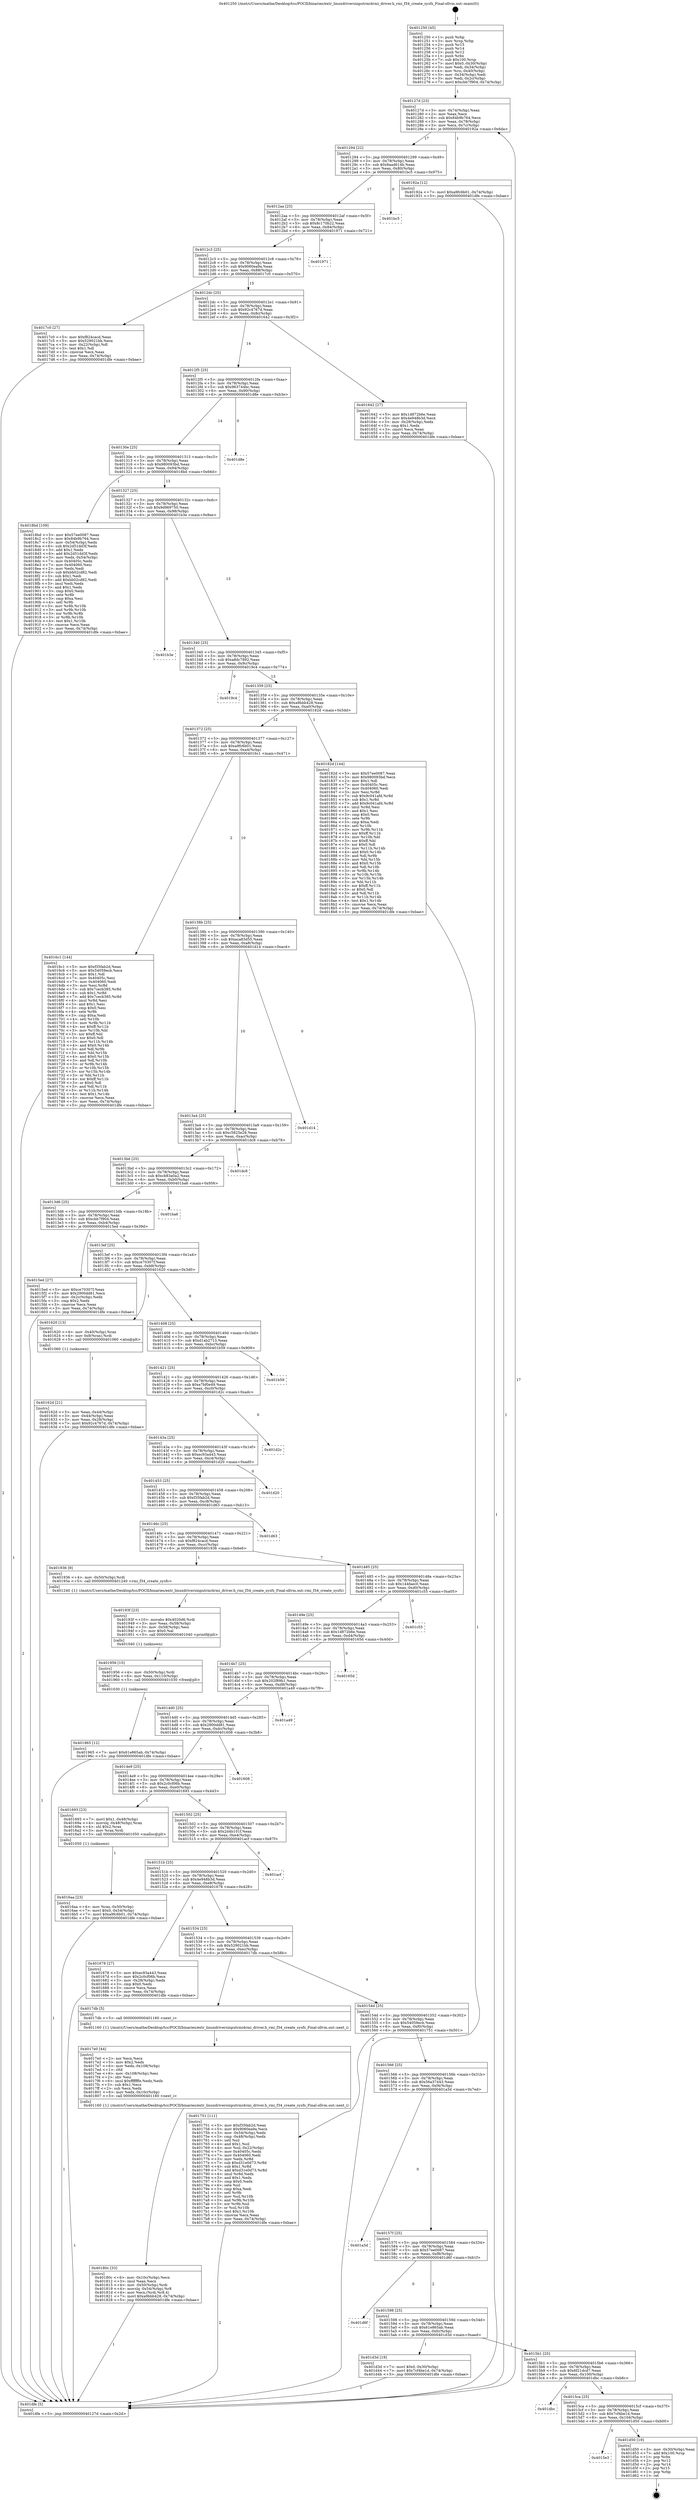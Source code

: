 digraph "0x401250" {
  label = "0x401250 (/mnt/c/Users/mathe/Desktop/tcc/POCII/binaries/extr_linuxdriversinputrmi4rmi_driver.h_rmi_f34_create_sysfs_Final-ollvm.out::main(0))"
  labelloc = "t"
  node[shape=record]

  Entry [label="",width=0.3,height=0.3,shape=circle,fillcolor=black,style=filled]
  "0x40127d" [label="{
     0x40127d [23]\l
     | [instrs]\l
     &nbsp;&nbsp;0x40127d \<+3\>: mov -0x74(%rbp),%eax\l
     &nbsp;&nbsp;0x401280 \<+2\>: mov %eax,%ecx\l
     &nbsp;&nbsp;0x401282 \<+6\>: sub $0x84b9b764,%ecx\l
     &nbsp;&nbsp;0x401288 \<+3\>: mov %eax,-0x78(%rbp)\l
     &nbsp;&nbsp;0x40128b \<+3\>: mov %ecx,-0x7c(%rbp)\l
     &nbsp;&nbsp;0x40128e \<+6\>: je 000000000040192a \<main+0x6da\>\l
  }"]
  "0x40192a" [label="{
     0x40192a [12]\l
     | [instrs]\l
     &nbsp;&nbsp;0x40192a \<+7\>: movl $0xa9fc6b01,-0x74(%rbp)\l
     &nbsp;&nbsp;0x401931 \<+5\>: jmp 0000000000401dfe \<main+0xbae\>\l
  }"]
  "0x401294" [label="{
     0x401294 [22]\l
     | [instrs]\l
     &nbsp;&nbsp;0x401294 \<+5\>: jmp 0000000000401299 \<main+0x49\>\l
     &nbsp;&nbsp;0x401299 \<+3\>: mov -0x78(%rbp),%eax\l
     &nbsp;&nbsp;0x40129c \<+5\>: sub $0x8aad614b,%eax\l
     &nbsp;&nbsp;0x4012a1 \<+3\>: mov %eax,-0x80(%rbp)\l
     &nbsp;&nbsp;0x4012a4 \<+6\>: je 0000000000401bc5 \<main+0x975\>\l
  }"]
  Exit [label="",width=0.3,height=0.3,shape=circle,fillcolor=black,style=filled,peripheries=2]
  "0x401bc5" [label="{
     0x401bc5\l
  }", style=dashed]
  "0x4012aa" [label="{
     0x4012aa [25]\l
     | [instrs]\l
     &nbsp;&nbsp;0x4012aa \<+5\>: jmp 00000000004012af \<main+0x5f\>\l
     &nbsp;&nbsp;0x4012af \<+3\>: mov -0x78(%rbp),%eax\l
     &nbsp;&nbsp;0x4012b2 \<+5\>: sub $0x8c170b22,%eax\l
     &nbsp;&nbsp;0x4012b7 \<+6\>: mov %eax,-0x84(%rbp)\l
     &nbsp;&nbsp;0x4012bd \<+6\>: je 0000000000401971 \<main+0x721\>\l
  }"]
  "0x4015e3" [label="{
     0x4015e3\l
  }", style=dashed]
  "0x401971" [label="{
     0x401971\l
  }", style=dashed]
  "0x4012c3" [label="{
     0x4012c3 [25]\l
     | [instrs]\l
     &nbsp;&nbsp;0x4012c3 \<+5\>: jmp 00000000004012c8 \<main+0x78\>\l
     &nbsp;&nbsp;0x4012c8 \<+3\>: mov -0x78(%rbp),%eax\l
     &nbsp;&nbsp;0x4012cb \<+5\>: sub $0x9060ea9a,%eax\l
     &nbsp;&nbsp;0x4012d0 \<+6\>: mov %eax,-0x88(%rbp)\l
     &nbsp;&nbsp;0x4012d6 \<+6\>: je 00000000004017c0 \<main+0x570\>\l
  }"]
  "0x401d50" [label="{
     0x401d50 [19]\l
     | [instrs]\l
     &nbsp;&nbsp;0x401d50 \<+3\>: mov -0x30(%rbp),%eax\l
     &nbsp;&nbsp;0x401d53 \<+7\>: add $0x100,%rsp\l
     &nbsp;&nbsp;0x401d5a \<+1\>: pop %rbx\l
     &nbsp;&nbsp;0x401d5b \<+2\>: pop %r12\l
     &nbsp;&nbsp;0x401d5d \<+2\>: pop %r14\l
     &nbsp;&nbsp;0x401d5f \<+2\>: pop %r15\l
     &nbsp;&nbsp;0x401d61 \<+1\>: pop %rbp\l
     &nbsp;&nbsp;0x401d62 \<+1\>: ret\l
  }"]
  "0x4017c0" [label="{
     0x4017c0 [27]\l
     | [instrs]\l
     &nbsp;&nbsp;0x4017c0 \<+5\>: mov $0xf824cacd,%eax\l
     &nbsp;&nbsp;0x4017c5 \<+5\>: mov $0x529021bb,%ecx\l
     &nbsp;&nbsp;0x4017ca \<+3\>: mov -0x22(%rbp),%dl\l
     &nbsp;&nbsp;0x4017cd \<+3\>: test $0x1,%dl\l
     &nbsp;&nbsp;0x4017d0 \<+3\>: cmovne %ecx,%eax\l
     &nbsp;&nbsp;0x4017d3 \<+3\>: mov %eax,-0x74(%rbp)\l
     &nbsp;&nbsp;0x4017d6 \<+5\>: jmp 0000000000401dfe \<main+0xbae\>\l
  }"]
  "0x4012dc" [label="{
     0x4012dc [25]\l
     | [instrs]\l
     &nbsp;&nbsp;0x4012dc \<+5\>: jmp 00000000004012e1 \<main+0x91\>\l
     &nbsp;&nbsp;0x4012e1 \<+3\>: mov -0x78(%rbp),%eax\l
     &nbsp;&nbsp;0x4012e4 \<+5\>: sub $0x92c4767d,%eax\l
     &nbsp;&nbsp;0x4012e9 \<+6\>: mov %eax,-0x8c(%rbp)\l
     &nbsp;&nbsp;0x4012ef \<+6\>: je 0000000000401642 \<main+0x3f2\>\l
  }"]
  "0x4015ca" [label="{
     0x4015ca [25]\l
     | [instrs]\l
     &nbsp;&nbsp;0x4015ca \<+5\>: jmp 00000000004015cf \<main+0x37f\>\l
     &nbsp;&nbsp;0x4015cf \<+3\>: mov -0x78(%rbp),%eax\l
     &nbsp;&nbsp;0x4015d2 \<+5\>: sub $0x7cf4be1d,%eax\l
     &nbsp;&nbsp;0x4015d7 \<+6\>: mov %eax,-0x104(%rbp)\l
     &nbsp;&nbsp;0x4015dd \<+6\>: je 0000000000401d50 \<main+0xb00\>\l
  }"]
  "0x401642" [label="{
     0x401642 [27]\l
     | [instrs]\l
     &nbsp;&nbsp;0x401642 \<+5\>: mov $0x1d872b6e,%eax\l
     &nbsp;&nbsp;0x401647 \<+5\>: mov $0x4e948b3d,%ecx\l
     &nbsp;&nbsp;0x40164c \<+3\>: mov -0x28(%rbp),%edx\l
     &nbsp;&nbsp;0x40164f \<+3\>: cmp $0x1,%edx\l
     &nbsp;&nbsp;0x401652 \<+3\>: cmovl %ecx,%eax\l
     &nbsp;&nbsp;0x401655 \<+3\>: mov %eax,-0x74(%rbp)\l
     &nbsp;&nbsp;0x401658 \<+5\>: jmp 0000000000401dfe \<main+0xbae\>\l
  }"]
  "0x4012f5" [label="{
     0x4012f5 [25]\l
     | [instrs]\l
     &nbsp;&nbsp;0x4012f5 \<+5\>: jmp 00000000004012fa \<main+0xaa\>\l
     &nbsp;&nbsp;0x4012fa \<+3\>: mov -0x78(%rbp),%eax\l
     &nbsp;&nbsp;0x4012fd \<+5\>: sub $0x963744bc,%eax\l
     &nbsp;&nbsp;0x401302 \<+6\>: mov %eax,-0x90(%rbp)\l
     &nbsp;&nbsp;0x401308 \<+6\>: je 0000000000401d8e \<main+0xb3e\>\l
  }"]
  "0x401dbc" [label="{
     0x401dbc\l
  }", style=dashed]
  "0x401d8e" [label="{
     0x401d8e\l
  }", style=dashed]
  "0x40130e" [label="{
     0x40130e [25]\l
     | [instrs]\l
     &nbsp;&nbsp;0x40130e \<+5\>: jmp 0000000000401313 \<main+0xc3\>\l
     &nbsp;&nbsp;0x401313 \<+3\>: mov -0x78(%rbp),%eax\l
     &nbsp;&nbsp;0x401316 \<+5\>: sub $0x980093bd,%eax\l
     &nbsp;&nbsp;0x40131b \<+6\>: mov %eax,-0x94(%rbp)\l
     &nbsp;&nbsp;0x401321 \<+6\>: je 00000000004018bd \<main+0x66d\>\l
  }"]
  "0x4015b1" [label="{
     0x4015b1 [25]\l
     | [instrs]\l
     &nbsp;&nbsp;0x4015b1 \<+5\>: jmp 00000000004015b6 \<main+0x366\>\l
     &nbsp;&nbsp;0x4015b6 \<+3\>: mov -0x78(%rbp),%eax\l
     &nbsp;&nbsp;0x4015b9 \<+5\>: sub $0x6f21dcd7,%eax\l
     &nbsp;&nbsp;0x4015be \<+6\>: mov %eax,-0x100(%rbp)\l
     &nbsp;&nbsp;0x4015c4 \<+6\>: je 0000000000401dbc \<main+0xb6c\>\l
  }"]
  "0x4018bd" [label="{
     0x4018bd [109]\l
     | [instrs]\l
     &nbsp;&nbsp;0x4018bd \<+5\>: mov $0x57ee0087,%eax\l
     &nbsp;&nbsp;0x4018c2 \<+5\>: mov $0x84b9b764,%ecx\l
     &nbsp;&nbsp;0x4018c7 \<+3\>: mov -0x54(%rbp),%edx\l
     &nbsp;&nbsp;0x4018ca \<+6\>: sub $0x2d51dd3f,%edx\l
     &nbsp;&nbsp;0x4018d0 \<+3\>: add $0x1,%edx\l
     &nbsp;&nbsp;0x4018d3 \<+6\>: add $0x2d51dd3f,%edx\l
     &nbsp;&nbsp;0x4018d9 \<+3\>: mov %edx,-0x54(%rbp)\l
     &nbsp;&nbsp;0x4018dc \<+7\>: mov 0x40405c,%edx\l
     &nbsp;&nbsp;0x4018e3 \<+7\>: mov 0x404060,%esi\l
     &nbsp;&nbsp;0x4018ea \<+2\>: mov %edx,%edi\l
     &nbsp;&nbsp;0x4018ec \<+6\>: sub $0xbb02cd82,%edi\l
     &nbsp;&nbsp;0x4018f2 \<+3\>: sub $0x1,%edi\l
     &nbsp;&nbsp;0x4018f5 \<+6\>: add $0xbb02cd82,%edi\l
     &nbsp;&nbsp;0x4018fb \<+3\>: imul %edi,%edx\l
     &nbsp;&nbsp;0x4018fe \<+3\>: and $0x1,%edx\l
     &nbsp;&nbsp;0x401901 \<+3\>: cmp $0x0,%edx\l
     &nbsp;&nbsp;0x401904 \<+4\>: sete %r8b\l
     &nbsp;&nbsp;0x401908 \<+3\>: cmp $0xa,%esi\l
     &nbsp;&nbsp;0x40190b \<+4\>: setl %r9b\l
     &nbsp;&nbsp;0x40190f \<+3\>: mov %r8b,%r10b\l
     &nbsp;&nbsp;0x401912 \<+3\>: and %r9b,%r10b\l
     &nbsp;&nbsp;0x401915 \<+3\>: xor %r9b,%r8b\l
     &nbsp;&nbsp;0x401918 \<+3\>: or %r8b,%r10b\l
     &nbsp;&nbsp;0x40191b \<+4\>: test $0x1,%r10b\l
     &nbsp;&nbsp;0x40191f \<+3\>: cmovne %ecx,%eax\l
     &nbsp;&nbsp;0x401922 \<+3\>: mov %eax,-0x74(%rbp)\l
     &nbsp;&nbsp;0x401925 \<+5\>: jmp 0000000000401dfe \<main+0xbae\>\l
  }"]
  "0x401327" [label="{
     0x401327 [25]\l
     | [instrs]\l
     &nbsp;&nbsp;0x401327 \<+5\>: jmp 000000000040132c \<main+0xdc\>\l
     &nbsp;&nbsp;0x40132c \<+3\>: mov -0x78(%rbp),%eax\l
     &nbsp;&nbsp;0x40132f \<+5\>: sub $0x9d969750,%eax\l
     &nbsp;&nbsp;0x401334 \<+6\>: mov %eax,-0x98(%rbp)\l
     &nbsp;&nbsp;0x40133a \<+6\>: je 0000000000401b3e \<main+0x8ee\>\l
  }"]
  "0x401d3d" [label="{
     0x401d3d [19]\l
     | [instrs]\l
     &nbsp;&nbsp;0x401d3d \<+7\>: movl $0x0,-0x30(%rbp)\l
     &nbsp;&nbsp;0x401d44 \<+7\>: movl $0x7cf4be1d,-0x74(%rbp)\l
     &nbsp;&nbsp;0x401d4b \<+5\>: jmp 0000000000401dfe \<main+0xbae\>\l
  }"]
  "0x401b3e" [label="{
     0x401b3e\l
  }", style=dashed]
  "0x401340" [label="{
     0x401340 [25]\l
     | [instrs]\l
     &nbsp;&nbsp;0x401340 \<+5\>: jmp 0000000000401345 \<main+0xf5\>\l
     &nbsp;&nbsp;0x401345 \<+3\>: mov -0x78(%rbp),%eax\l
     &nbsp;&nbsp;0x401348 \<+5\>: sub $0xa8dc7892,%eax\l
     &nbsp;&nbsp;0x40134d \<+6\>: mov %eax,-0x9c(%rbp)\l
     &nbsp;&nbsp;0x401353 \<+6\>: je 00000000004019c4 \<main+0x774\>\l
  }"]
  "0x401598" [label="{
     0x401598 [25]\l
     | [instrs]\l
     &nbsp;&nbsp;0x401598 \<+5\>: jmp 000000000040159d \<main+0x34d\>\l
     &nbsp;&nbsp;0x40159d \<+3\>: mov -0x78(%rbp),%eax\l
     &nbsp;&nbsp;0x4015a0 \<+5\>: sub $0x61e865ab,%eax\l
     &nbsp;&nbsp;0x4015a5 \<+6\>: mov %eax,-0xfc(%rbp)\l
     &nbsp;&nbsp;0x4015ab \<+6\>: je 0000000000401d3d \<main+0xaed\>\l
  }"]
  "0x4019c4" [label="{
     0x4019c4\l
  }", style=dashed]
  "0x401359" [label="{
     0x401359 [25]\l
     | [instrs]\l
     &nbsp;&nbsp;0x401359 \<+5\>: jmp 000000000040135e \<main+0x10e\>\l
     &nbsp;&nbsp;0x40135e \<+3\>: mov -0x78(%rbp),%eax\l
     &nbsp;&nbsp;0x401361 \<+5\>: sub $0xa9bbb428,%eax\l
     &nbsp;&nbsp;0x401366 \<+6\>: mov %eax,-0xa0(%rbp)\l
     &nbsp;&nbsp;0x40136c \<+6\>: je 000000000040182d \<main+0x5dd\>\l
  }"]
  "0x401d6f" [label="{
     0x401d6f\l
  }", style=dashed]
  "0x40182d" [label="{
     0x40182d [144]\l
     | [instrs]\l
     &nbsp;&nbsp;0x40182d \<+5\>: mov $0x57ee0087,%eax\l
     &nbsp;&nbsp;0x401832 \<+5\>: mov $0x980093bd,%ecx\l
     &nbsp;&nbsp;0x401837 \<+2\>: mov $0x1,%dl\l
     &nbsp;&nbsp;0x401839 \<+7\>: mov 0x40405c,%esi\l
     &nbsp;&nbsp;0x401840 \<+7\>: mov 0x404060,%edi\l
     &nbsp;&nbsp;0x401847 \<+3\>: mov %esi,%r8d\l
     &nbsp;&nbsp;0x40184a \<+7\>: sub $0x9c041afd,%r8d\l
     &nbsp;&nbsp;0x401851 \<+4\>: sub $0x1,%r8d\l
     &nbsp;&nbsp;0x401855 \<+7\>: add $0x9c041afd,%r8d\l
     &nbsp;&nbsp;0x40185c \<+4\>: imul %r8d,%esi\l
     &nbsp;&nbsp;0x401860 \<+3\>: and $0x1,%esi\l
     &nbsp;&nbsp;0x401863 \<+3\>: cmp $0x0,%esi\l
     &nbsp;&nbsp;0x401866 \<+4\>: sete %r9b\l
     &nbsp;&nbsp;0x40186a \<+3\>: cmp $0xa,%edi\l
     &nbsp;&nbsp;0x40186d \<+4\>: setl %r10b\l
     &nbsp;&nbsp;0x401871 \<+3\>: mov %r9b,%r11b\l
     &nbsp;&nbsp;0x401874 \<+4\>: xor $0xff,%r11b\l
     &nbsp;&nbsp;0x401878 \<+3\>: mov %r10b,%bl\l
     &nbsp;&nbsp;0x40187b \<+3\>: xor $0xff,%bl\l
     &nbsp;&nbsp;0x40187e \<+3\>: xor $0x0,%dl\l
     &nbsp;&nbsp;0x401881 \<+3\>: mov %r11b,%r14b\l
     &nbsp;&nbsp;0x401884 \<+4\>: and $0x0,%r14b\l
     &nbsp;&nbsp;0x401888 \<+3\>: and %dl,%r9b\l
     &nbsp;&nbsp;0x40188b \<+3\>: mov %bl,%r15b\l
     &nbsp;&nbsp;0x40188e \<+4\>: and $0x0,%r15b\l
     &nbsp;&nbsp;0x401892 \<+3\>: and %dl,%r10b\l
     &nbsp;&nbsp;0x401895 \<+3\>: or %r9b,%r14b\l
     &nbsp;&nbsp;0x401898 \<+3\>: or %r10b,%r15b\l
     &nbsp;&nbsp;0x40189b \<+3\>: xor %r15b,%r14b\l
     &nbsp;&nbsp;0x40189e \<+3\>: or %bl,%r11b\l
     &nbsp;&nbsp;0x4018a1 \<+4\>: xor $0xff,%r11b\l
     &nbsp;&nbsp;0x4018a5 \<+3\>: or $0x0,%dl\l
     &nbsp;&nbsp;0x4018a8 \<+3\>: and %dl,%r11b\l
     &nbsp;&nbsp;0x4018ab \<+3\>: or %r11b,%r14b\l
     &nbsp;&nbsp;0x4018ae \<+4\>: test $0x1,%r14b\l
     &nbsp;&nbsp;0x4018b2 \<+3\>: cmovne %ecx,%eax\l
     &nbsp;&nbsp;0x4018b5 \<+3\>: mov %eax,-0x74(%rbp)\l
     &nbsp;&nbsp;0x4018b8 \<+5\>: jmp 0000000000401dfe \<main+0xbae\>\l
  }"]
  "0x401372" [label="{
     0x401372 [25]\l
     | [instrs]\l
     &nbsp;&nbsp;0x401372 \<+5\>: jmp 0000000000401377 \<main+0x127\>\l
     &nbsp;&nbsp;0x401377 \<+3\>: mov -0x78(%rbp),%eax\l
     &nbsp;&nbsp;0x40137a \<+5\>: sub $0xa9fc6b01,%eax\l
     &nbsp;&nbsp;0x40137f \<+6\>: mov %eax,-0xa4(%rbp)\l
     &nbsp;&nbsp;0x401385 \<+6\>: je 00000000004016c1 \<main+0x471\>\l
  }"]
  "0x40157f" [label="{
     0x40157f [25]\l
     | [instrs]\l
     &nbsp;&nbsp;0x40157f \<+5\>: jmp 0000000000401584 \<main+0x334\>\l
     &nbsp;&nbsp;0x401584 \<+3\>: mov -0x78(%rbp),%eax\l
     &nbsp;&nbsp;0x401587 \<+5\>: sub $0x57ee0087,%eax\l
     &nbsp;&nbsp;0x40158c \<+6\>: mov %eax,-0xf8(%rbp)\l
     &nbsp;&nbsp;0x401592 \<+6\>: je 0000000000401d6f \<main+0xb1f\>\l
  }"]
  "0x4016c1" [label="{
     0x4016c1 [144]\l
     | [instrs]\l
     &nbsp;&nbsp;0x4016c1 \<+5\>: mov $0xf35fab2d,%eax\l
     &nbsp;&nbsp;0x4016c6 \<+5\>: mov $0x54059ecb,%ecx\l
     &nbsp;&nbsp;0x4016cb \<+2\>: mov $0x1,%dl\l
     &nbsp;&nbsp;0x4016cd \<+7\>: mov 0x40405c,%esi\l
     &nbsp;&nbsp;0x4016d4 \<+7\>: mov 0x404060,%edi\l
     &nbsp;&nbsp;0x4016db \<+3\>: mov %esi,%r8d\l
     &nbsp;&nbsp;0x4016de \<+7\>: sub $0x7cecb385,%r8d\l
     &nbsp;&nbsp;0x4016e5 \<+4\>: sub $0x1,%r8d\l
     &nbsp;&nbsp;0x4016e9 \<+7\>: add $0x7cecb385,%r8d\l
     &nbsp;&nbsp;0x4016f0 \<+4\>: imul %r8d,%esi\l
     &nbsp;&nbsp;0x4016f4 \<+3\>: and $0x1,%esi\l
     &nbsp;&nbsp;0x4016f7 \<+3\>: cmp $0x0,%esi\l
     &nbsp;&nbsp;0x4016fa \<+4\>: sete %r9b\l
     &nbsp;&nbsp;0x4016fe \<+3\>: cmp $0xa,%edi\l
     &nbsp;&nbsp;0x401701 \<+4\>: setl %r10b\l
     &nbsp;&nbsp;0x401705 \<+3\>: mov %r9b,%r11b\l
     &nbsp;&nbsp;0x401708 \<+4\>: xor $0xff,%r11b\l
     &nbsp;&nbsp;0x40170c \<+3\>: mov %r10b,%bl\l
     &nbsp;&nbsp;0x40170f \<+3\>: xor $0xff,%bl\l
     &nbsp;&nbsp;0x401712 \<+3\>: xor $0x0,%dl\l
     &nbsp;&nbsp;0x401715 \<+3\>: mov %r11b,%r14b\l
     &nbsp;&nbsp;0x401718 \<+4\>: and $0x0,%r14b\l
     &nbsp;&nbsp;0x40171c \<+3\>: and %dl,%r9b\l
     &nbsp;&nbsp;0x40171f \<+3\>: mov %bl,%r15b\l
     &nbsp;&nbsp;0x401722 \<+4\>: and $0x0,%r15b\l
     &nbsp;&nbsp;0x401726 \<+3\>: and %dl,%r10b\l
     &nbsp;&nbsp;0x401729 \<+3\>: or %r9b,%r14b\l
     &nbsp;&nbsp;0x40172c \<+3\>: or %r10b,%r15b\l
     &nbsp;&nbsp;0x40172f \<+3\>: xor %r15b,%r14b\l
     &nbsp;&nbsp;0x401732 \<+3\>: or %bl,%r11b\l
     &nbsp;&nbsp;0x401735 \<+4\>: xor $0xff,%r11b\l
     &nbsp;&nbsp;0x401739 \<+3\>: or $0x0,%dl\l
     &nbsp;&nbsp;0x40173c \<+3\>: and %dl,%r11b\l
     &nbsp;&nbsp;0x40173f \<+3\>: or %r11b,%r14b\l
     &nbsp;&nbsp;0x401742 \<+4\>: test $0x1,%r14b\l
     &nbsp;&nbsp;0x401746 \<+3\>: cmovne %ecx,%eax\l
     &nbsp;&nbsp;0x401749 \<+3\>: mov %eax,-0x74(%rbp)\l
     &nbsp;&nbsp;0x40174c \<+5\>: jmp 0000000000401dfe \<main+0xbae\>\l
  }"]
  "0x40138b" [label="{
     0x40138b [25]\l
     | [instrs]\l
     &nbsp;&nbsp;0x40138b \<+5\>: jmp 0000000000401390 \<main+0x140\>\l
     &nbsp;&nbsp;0x401390 \<+3\>: mov -0x78(%rbp),%eax\l
     &nbsp;&nbsp;0x401393 \<+5\>: sub $0xaca83d55,%eax\l
     &nbsp;&nbsp;0x401398 \<+6\>: mov %eax,-0xa8(%rbp)\l
     &nbsp;&nbsp;0x40139e \<+6\>: je 0000000000401d14 \<main+0xac4\>\l
  }"]
  "0x401a3d" [label="{
     0x401a3d\l
  }", style=dashed]
  "0x401d14" [label="{
     0x401d14\l
  }", style=dashed]
  "0x4013a4" [label="{
     0x4013a4 [25]\l
     | [instrs]\l
     &nbsp;&nbsp;0x4013a4 \<+5\>: jmp 00000000004013a9 \<main+0x159\>\l
     &nbsp;&nbsp;0x4013a9 \<+3\>: mov -0x78(%rbp),%eax\l
     &nbsp;&nbsp;0x4013ac \<+5\>: sub $0xc5825e28,%eax\l
     &nbsp;&nbsp;0x4013b1 \<+6\>: mov %eax,-0xac(%rbp)\l
     &nbsp;&nbsp;0x4013b7 \<+6\>: je 0000000000401dc8 \<main+0xb78\>\l
  }"]
  "0x401965" [label="{
     0x401965 [12]\l
     | [instrs]\l
     &nbsp;&nbsp;0x401965 \<+7\>: movl $0x61e865ab,-0x74(%rbp)\l
     &nbsp;&nbsp;0x40196c \<+5\>: jmp 0000000000401dfe \<main+0xbae\>\l
  }"]
  "0x401dc8" [label="{
     0x401dc8\l
  }", style=dashed]
  "0x4013bd" [label="{
     0x4013bd [25]\l
     | [instrs]\l
     &nbsp;&nbsp;0x4013bd \<+5\>: jmp 00000000004013c2 \<main+0x172\>\l
     &nbsp;&nbsp;0x4013c2 \<+3\>: mov -0x78(%rbp),%eax\l
     &nbsp;&nbsp;0x4013c5 \<+5\>: sub $0xcb83a0a2,%eax\l
     &nbsp;&nbsp;0x4013ca \<+6\>: mov %eax,-0xb0(%rbp)\l
     &nbsp;&nbsp;0x4013d0 \<+6\>: je 0000000000401ba6 \<main+0x956\>\l
  }"]
  "0x401956" [label="{
     0x401956 [15]\l
     | [instrs]\l
     &nbsp;&nbsp;0x401956 \<+4\>: mov -0x50(%rbp),%rdi\l
     &nbsp;&nbsp;0x40195a \<+6\>: mov %eax,-0x110(%rbp)\l
     &nbsp;&nbsp;0x401960 \<+5\>: call 0000000000401030 \<free@plt\>\l
     | [calls]\l
     &nbsp;&nbsp;0x401030 \{1\} (unknown)\l
  }"]
  "0x401ba6" [label="{
     0x401ba6\l
  }", style=dashed]
  "0x4013d6" [label="{
     0x4013d6 [25]\l
     | [instrs]\l
     &nbsp;&nbsp;0x4013d6 \<+5\>: jmp 00000000004013db \<main+0x18b\>\l
     &nbsp;&nbsp;0x4013db \<+3\>: mov -0x78(%rbp),%eax\l
     &nbsp;&nbsp;0x4013de \<+5\>: sub $0xcbb7f904,%eax\l
     &nbsp;&nbsp;0x4013e3 \<+6\>: mov %eax,-0xb4(%rbp)\l
     &nbsp;&nbsp;0x4013e9 \<+6\>: je 00000000004015ed \<main+0x39d\>\l
  }"]
  "0x40193f" [label="{
     0x40193f [23]\l
     | [instrs]\l
     &nbsp;&nbsp;0x40193f \<+10\>: movabs $0x4020d6,%rdi\l
     &nbsp;&nbsp;0x401949 \<+3\>: mov %eax,-0x58(%rbp)\l
     &nbsp;&nbsp;0x40194c \<+3\>: mov -0x58(%rbp),%esi\l
     &nbsp;&nbsp;0x40194f \<+2\>: mov $0x0,%al\l
     &nbsp;&nbsp;0x401951 \<+5\>: call 0000000000401040 \<printf@plt\>\l
     | [calls]\l
     &nbsp;&nbsp;0x401040 \{1\} (unknown)\l
  }"]
  "0x4015ed" [label="{
     0x4015ed [27]\l
     | [instrs]\l
     &nbsp;&nbsp;0x4015ed \<+5\>: mov $0xce70307f,%eax\l
     &nbsp;&nbsp;0x4015f2 \<+5\>: mov $0x2900dd81,%ecx\l
     &nbsp;&nbsp;0x4015f7 \<+3\>: mov -0x2c(%rbp),%edx\l
     &nbsp;&nbsp;0x4015fa \<+3\>: cmp $0x2,%edx\l
     &nbsp;&nbsp;0x4015fd \<+3\>: cmovne %ecx,%eax\l
     &nbsp;&nbsp;0x401600 \<+3\>: mov %eax,-0x74(%rbp)\l
     &nbsp;&nbsp;0x401603 \<+5\>: jmp 0000000000401dfe \<main+0xbae\>\l
  }"]
  "0x4013ef" [label="{
     0x4013ef [25]\l
     | [instrs]\l
     &nbsp;&nbsp;0x4013ef \<+5\>: jmp 00000000004013f4 \<main+0x1a4\>\l
     &nbsp;&nbsp;0x4013f4 \<+3\>: mov -0x78(%rbp),%eax\l
     &nbsp;&nbsp;0x4013f7 \<+5\>: sub $0xce70307f,%eax\l
     &nbsp;&nbsp;0x4013fc \<+6\>: mov %eax,-0xb8(%rbp)\l
     &nbsp;&nbsp;0x401402 \<+6\>: je 0000000000401620 \<main+0x3d0\>\l
  }"]
  "0x401dfe" [label="{
     0x401dfe [5]\l
     | [instrs]\l
     &nbsp;&nbsp;0x401dfe \<+5\>: jmp 000000000040127d \<main+0x2d\>\l
  }"]
  "0x401250" [label="{
     0x401250 [45]\l
     | [instrs]\l
     &nbsp;&nbsp;0x401250 \<+1\>: push %rbp\l
     &nbsp;&nbsp;0x401251 \<+3\>: mov %rsp,%rbp\l
     &nbsp;&nbsp;0x401254 \<+2\>: push %r15\l
     &nbsp;&nbsp;0x401256 \<+2\>: push %r14\l
     &nbsp;&nbsp;0x401258 \<+2\>: push %r12\l
     &nbsp;&nbsp;0x40125a \<+1\>: push %rbx\l
     &nbsp;&nbsp;0x40125b \<+7\>: sub $0x100,%rsp\l
     &nbsp;&nbsp;0x401262 \<+7\>: movl $0x0,-0x30(%rbp)\l
     &nbsp;&nbsp;0x401269 \<+3\>: mov %edi,-0x34(%rbp)\l
     &nbsp;&nbsp;0x40126c \<+4\>: mov %rsi,-0x40(%rbp)\l
     &nbsp;&nbsp;0x401270 \<+3\>: mov -0x34(%rbp),%edi\l
     &nbsp;&nbsp;0x401273 \<+3\>: mov %edi,-0x2c(%rbp)\l
     &nbsp;&nbsp;0x401276 \<+7\>: movl $0xcbb7f904,-0x74(%rbp)\l
  }"]
  "0x40180c" [label="{
     0x40180c [33]\l
     | [instrs]\l
     &nbsp;&nbsp;0x40180c \<+6\>: mov -0x10c(%rbp),%ecx\l
     &nbsp;&nbsp;0x401812 \<+3\>: imul %eax,%ecx\l
     &nbsp;&nbsp;0x401815 \<+4\>: mov -0x50(%rbp),%rdi\l
     &nbsp;&nbsp;0x401819 \<+4\>: movslq -0x54(%rbp),%r8\l
     &nbsp;&nbsp;0x40181d \<+4\>: mov %ecx,(%rdi,%r8,4)\l
     &nbsp;&nbsp;0x401821 \<+7\>: movl $0xa9bbb428,-0x74(%rbp)\l
     &nbsp;&nbsp;0x401828 \<+5\>: jmp 0000000000401dfe \<main+0xbae\>\l
  }"]
  "0x401620" [label="{
     0x401620 [13]\l
     | [instrs]\l
     &nbsp;&nbsp;0x401620 \<+4\>: mov -0x40(%rbp),%rax\l
     &nbsp;&nbsp;0x401624 \<+4\>: mov 0x8(%rax),%rdi\l
     &nbsp;&nbsp;0x401628 \<+5\>: call 0000000000401060 \<atoi@plt\>\l
     | [calls]\l
     &nbsp;&nbsp;0x401060 \{1\} (unknown)\l
  }"]
  "0x401408" [label="{
     0x401408 [25]\l
     | [instrs]\l
     &nbsp;&nbsp;0x401408 \<+5\>: jmp 000000000040140d \<main+0x1bd\>\l
     &nbsp;&nbsp;0x40140d \<+3\>: mov -0x78(%rbp),%eax\l
     &nbsp;&nbsp;0x401410 \<+5\>: sub $0xd1ab2713,%eax\l
     &nbsp;&nbsp;0x401415 \<+6\>: mov %eax,-0xbc(%rbp)\l
     &nbsp;&nbsp;0x40141b \<+6\>: je 0000000000401b59 \<main+0x909\>\l
  }"]
  "0x40162d" [label="{
     0x40162d [21]\l
     | [instrs]\l
     &nbsp;&nbsp;0x40162d \<+3\>: mov %eax,-0x44(%rbp)\l
     &nbsp;&nbsp;0x401630 \<+3\>: mov -0x44(%rbp),%eax\l
     &nbsp;&nbsp;0x401633 \<+3\>: mov %eax,-0x28(%rbp)\l
     &nbsp;&nbsp;0x401636 \<+7\>: movl $0x92c4767d,-0x74(%rbp)\l
     &nbsp;&nbsp;0x40163d \<+5\>: jmp 0000000000401dfe \<main+0xbae\>\l
  }"]
  "0x4017e0" [label="{
     0x4017e0 [44]\l
     | [instrs]\l
     &nbsp;&nbsp;0x4017e0 \<+2\>: xor %ecx,%ecx\l
     &nbsp;&nbsp;0x4017e2 \<+5\>: mov $0x2,%edx\l
     &nbsp;&nbsp;0x4017e7 \<+6\>: mov %edx,-0x108(%rbp)\l
     &nbsp;&nbsp;0x4017ed \<+1\>: cltd\l
     &nbsp;&nbsp;0x4017ee \<+6\>: mov -0x108(%rbp),%esi\l
     &nbsp;&nbsp;0x4017f4 \<+2\>: idiv %esi\l
     &nbsp;&nbsp;0x4017f6 \<+6\>: imul $0xfffffffe,%edx,%edx\l
     &nbsp;&nbsp;0x4017fc \<+3\>: sub $0x1,%ecx\l
     &nbsp;&nbsp;0x4017ff \<+2\>: sub %ecx,%edx\l
     &nbsp;&nbsp;0x401801 \<+6\>: mov %edx,-0x10c(%rbp)\l
     &nbsp;&nbsp;0x401807 \<+5\>: call 0000000000401160 \<next_i\>\l
     | [calls]\l
     &nbsp;&nbsp;0x401160 \{1\} (/mnt/c/Users/mathe/Desktop/tcc/POCII/binaries/extr_linuxdriversinputrmi4rmi_driver.h_rmi_f34_create_sysfs_Final-ollvm.out::next_i)\l
  }"]
  "0x401b59" [label="{
     0x401b59\l
  }", style=dashed]
  "0x401421" [label="{
     0x401421 [25]\l
     | [instrs]\l
     &nbsp;&nbsp;0x401421 \<+5\>: jmp 0000000000401426 \<main+0x1d6\>\l
     &nbsp;&nbsp;0x401426 \<+3\>: mov -0x78(%rbp),%eax\l
     &nbsp;&nbsp;0x401429 \<+5\>: sub $0xe7bf0e49,%eax\l
     &nbsp;&nbsp;0x40142e \<+6\>: mov %eax,-0xc0(%rbp)\l
     &nbsp;&nbsp;0x401434 \<+6\>: je 0000000000401d2c \<main+0xadc\>\l
  }"]
  "0x401566" [label="{
     0x401566 [25]\l
     | [instrs]\l
     &nbsp;&nbsp;0x401566 \<+5\>: jmp 000000000040156b \<main+0x31b\>\l
     &nbsp;&nbsp;0x40156b \<+3\>: mov -0x78(%rbp),%eax\l
     &nbsp;&nbsp;0x40156e \<+5\>: sub $0x56a37443,%eax\l
     &nbsp;&nbsp;0x401573 \<+6\>: mov %eax,-0xf4(%rbp)\l
     &nbsp;&nbsp;0x401579 \<+6\>: je 0000000000401a3d \<main+0x7ed\>\l
  }"]
  "0x401d2c" [label="{
     0x401d2c\l
  }", style=dashed]
  "0x40143a" [label="{
     0x40143a [25]\l
     | [instrs]\l
     &nbsp;&nbsp;0x40143a \<+5\>: jmp 000000000040143f \<main+0x1ef\>\l
     &nbsp;&nbsp;0x40143f \<+3\>: mov -0x78(%rbp),%eax\l
     &nbsp;&nbsp;0x401442 \<+5\>: sub $0xec93a443,%eax\l
     &nbsp;&nbsp;0x401447 \<+6\>: mov %eax,-0xc4(%rbp)\l
     &nbsp;&nbsp;0x40144d \<+6\>: je 0000000000401d20 \<main+0xad0\>\l
  }"]
  "0x401751" [label="{
     0x401751 [111]\l
     | [instrs]\l
     &nbsp;&nbsp;0x401751 \<+5\>: mov $0xf35fab2d,%eax\l
     &nbsp;&nbsp;0x401756 \<+5\>: mov $0x9060ea9a,%ecx\l
     &nbsp;&nbsp;0x40175b \<+3\>: mov -0x54(%rbp),%edx\l
     &nbsp;&nbsp;0x40175e \<+3\>: cmp -0x48(%rbp),%edx\l
     &nbsp;&nbsp;0x401761 \<+4\>: setl %sil\l
     &nbsp;&nbsp;0x401765 \<+4\>: and $0x1,%sil\l
     &nbsp;&nbsp;0x401769 \<+4\>: mov %sil,-0x22(%rbp)\l
     &nbsp;&nbsp;0x40176d \<+7\>: mov 0x40405c,%edx\l
     &nbsp;&nbsp;0x401774 \<+7\>: mov 0x404060,%edi\l
     &nbsp;&nbsp;0x40177b \<+3\>: mov %edx,%r8d\l
     &nbsp;&nbsp;0x40177e \<+7\>: sub $0xd31e0d73,%r8d\l
     &nbsp;&nbsp;0x401785 \<+4\>: sub $0x1,%r8d\l
     &nbsp;&nbsp;0x401789 \<+7\>: add $0xd31e0d73,%r8d\l
     &nbsp;&nbsp;0x401790 \<+4\>: imul %r8d,%edx\l
     &nbsp;&nbsp;0x401794 \<+3\>: and $0x1,%edx\l
     &nbsp;&nbsp;0x401797 \<+3\>: cmp $0x0,%edx\l
     &nbsp;&nbsp;0x40179a \<+4\>: sete %sil\l
     &nbsp;&nbsp;0x40179e \<+3\>: cmp $0xa,%edi\l
     &nbsp;&nbsp;0x4017a1 \<+4\>: setl %r9b\l
     &nbsp;&nbsp;0x4017a5 \<+3\>: mov %sil,%r10b\l
     &nbsp;&nbsp;0x4017a8 \<+3\>: and %r9b,%r10b\l
     &nbsp;&nbsp;0x4017ab \<+3\>: xor %r9b,%sil\l
     &nbsp;&nbsp;0x4017ae \<+3\>: or %sil,%r10b\l
     &nbsp;&nbsp;0x4017b1 \<+4\>: test $0x1,%r10b\l
     &nbsp;&nbsp;0x4017b5 \<+3\>: cmovne %ecx,%eax\l
     &nbsp;&nbsp;0x4017b8 \<+3\>: mov %eax,-0x74(%rbp)\l
     &nbsp;&nbsp;0x4017bb \<+5\>: jmp 0000000000401dfe \<main+0xbae\>\l
  }"]
  "0x401d20" [label="{
     0x401d20\l
  }", style=dashed]
  "0x401453" [label="{
     0x401453 [25]\l
     | [instrs]\l
     &nbsp;&nbsp;0x401453 \<+5\>: jmp 0000000000401458 \<main+0x208\>\l
     &nbsp;&nbsp;0x401458 \<+3\>: mov -0x78(%rbp),%eax\l
     &nbsp;&nbsp;0x40145b \<+5\>: sub $0xf35fab2d,%eax\l
     &nbsp;&nbsp;0x401460 \<+6\>: mov %eax,-0xc8(%rbp)\l
     &nbsp;&nbsp;0x401466 \<+6\>: je 0000000000401d63 \<main+0xb13\>\l
  }"]
  "0x40154d" [label="{
     0x40154d [25]\l
     | [instrs]\l
     &nbsp;&nbsp;0x40154d \<+5\>: jmp 0000000000401552 \<main+0x302\>\l
     &nbsp;&nbsp;0x401552 \<+3\>: mov -0x78(%rbp),%eax\l
     &nbsp;&nbsp;0x401555 \<+5\>: sub $0x54059ecb,%eax\l
     &nbsp;&nbsp;0x40155a \<+6\>: mov %eax,-0xf0(%rbp)\l
     &nbsp;&nbsp;0x401560 \<+6\>: je 0000000000401751 \<main+0x501\>\l
  }"]
  "0x401d63" [label="{
     0x401d63\l
  }", style=dashed]
  "0x40146c" [label="{
     0x40146c [25]\l
     | [instrs]\l
     &nbsp;&nbsp;0x40146c \<+5\>: jmp 0000000000401471 \<main+0x221\>\l
     &nbsp;&nbsp;0x401471 \<+3\>: mov -0x78(%rbp),%eax\l
     &nbsp;&nbsp;0x401474 \<+5\>: sub $0xf824cacd,%eax\l
     &nbsp;&nbsp;0x401479 \<+6\>: mov %eax,-0xcc(%rbp)\l
     &nbsp;&nbsp;0x40147f \<+6\>: je 0000000000401936 \<main+0x6e6\>\l
  }"]
  "0x4017db" [label="{
     0x4017db [5]\l
     | [instrs]\l
     &nbsp;&nbsp;0x4017db \<+5\>: call 0000000000401160 \<next_i\>\l
     | [calls]\l
     &nbsp;&nbsp;0x401160 \{1\} (/mnt/c/Users/mathe/Desktop/tcc/POCII/binaries/extr_linuxdriversinputrmi4rmi_driver.h_rmi_f34_create_sysfs_Final-ollvm.out::next_i)\l
  }"]
  "0x401936" [label="{
     0x401936 [9]\l
     | [instrs]\l
     &nbsp;&nbsp;0x401936 \<+4\>: mov -0x50(%rbp),%rdi\l
     &nbsp;&nbsp;0x40193a \<+5\>: call 0000000000401240 \<rmi_f34_create_sysfs\>\l
     | [calls]\l
     &nbsp;&nbsp;0x401240 \{1\} (/mnt/c/Users/mathe/Desktop/tcc/POCII/binaries/extr_linuxdriversinputrmi4rmi_driver.h_rmi_f34_create_sysfs_Final-ollvm.out::rmi_f34_create_sysfs)\l
  }"]
  "0x401485" [label="{
     0x401485 [25]\l
     | [instrs]\l
     &nbsp;&nbsp;0x401485 \<+5\>: jmp 000000000040148a \<main+0x23a\>\l
     &nbsp;&nbsp;0x40148a \<+3\>: mov -0x78(%rbp),%eax\l
     &nbsp;&nbsp;0x40148d \<+5\>: sub $0x144faec0,%eax\l
     &nbsp;&nbsp;0x401492 \<+6\>: mov %eax,-0xd0(%rbp)\l
     &nbsp;&nbsp;0x401498 \<+6\>: je 0000000000401c55 \<main+0xa05\>\l
  }"]
  "0x4016aa" [label="{
     0x4016aa [23]\l
     | [instrs]\l
     &nbsp;&nbsp;0x4016aa \<+4\>: mov %rax,-0x50(%rbp)\l
     &nbsp;&nbsp;0x4016ae \<+7\>: movl $0x0,-0x54(%rbp)\l
     &nbsp;&nbsp;0x4016b5 \<+7\>: movl $0xa9fc6b01,-0x74(%rbp)\l
     &nbsp;&nbsp;0x4016bc \<+5\>: jmp 0000000000401dfe \<main+0xbae\>\l
  }"]
  "0x401c55" [label="{
     0x401c55\l
  }", style=dashed]
  "0x40149e" [label="{
     0x40149e [25]\l
     | [instrs]\l
     &nbsp;&nbsp;0x40149e \<+5\>: jmp 00000000004014a3 \<main+0x253\>\l
     &nbsp;&nbsp;0x4014a3 \<+3\>: mov -0x78(%rbp),%eax\l
     &nbsp;&nbsp;0x4014a6 \<+5\>: sub $0x1d872b6e,%eax\l
     &nbsp;&nbsp;0x4014ab \<+6\>: mov %eax,-0xd4(%rbp)\l
     &nbsp;&nbsp;0x4014b1 \<+6\>: je 000000000040165d \<main+0x40d\>\l
  }"]
  "0x401534" [label="{
     0x401534 [25]\l
     | [instrs]\l
     &nbsp;&nbsp;0x401534 \<+5\>: jmp 0000000000401539 \<main+0x2e9\>\l
     &nbsp;&nbsp;0x401539 \<+3\>: mov -0x78(%rbp),%eax\l
     &nbsp;&nbsp;0x40153c \<+5\>: sub $0x529021bb,%eax\l
     &nbsp;&nbsp;0x401541 \<+6\>: mov %eax,-0xec(%rbp)\l
     &nbsp;&nbsp;0x401547 \<+6\>: je 00000000004017db \<main+0x58b\>\l
  }"]
  "0x40165d" [label="{
     0x40165d\l
  }", style=dashed]
  "0x4014b7" [label="{
     0x4014b7 [25]\l
     | [instrs]\l
     &nbsp;&nbsp;0x4014b7 \<+5\>: jmp 00000000004014bc \<main+0x26c\>\l
     &nbsp;&nbsp;0x4014bc \<+3\>: mov -0x78(%rbp),%eax\l
     &nbsp;&nbsp;0x4014bf \<+5\>: sub $0x202f89b1,%eax\l
     &nbsp;&nbsp;0x4014c4 \<+6\>: mov %eax,-0xd8(%rbp)\l
     &nbsp;&nbsp;0x4014ca \<+6\>: je 0000000000401a49 \<main+0x7f9\>\l
  }"]
  "0x401678" [label="{
     0x401678 [27]\l
     | [instrs]\l
     &nbsp;&nbsp;0x401678 \<+5\>: mov $0xec93a443,%eax\l
     &nbsp;&nbsp;0x40167d \<+5\>: mov $0x2c0cf06b,%ecx\l
     &nbsp;&nbsp;0x401682 \<+3\>: mov -0x28(%rbp),%edx\l
     &nbsp;&nbsp;0x401685 \<+3\>: cmp $0x0,%edx\l
     &nbsp;&nbsp;0x401688 \<+3\>: cmove %ecx,%eax\l
     &nbsp;&nbsp;0x40168b \<+3\>: mov %eax,-0x74(%rbp)\l
     &nbsp;&nbsp;0x40168e \<+5\>: jmp 0000000000401dfe \<main+0xbae\>\l
  }"]
  "0x401a49" [label="{
     0x401a49\l
  }", style=dashed]
  "0x4014d0" [label="{
     0x4014d0 [25]\l
     | [instrs]\l
     &nbsp;&nbsp;0x4014d0 \<+5\>: jmp 00000000004014d5 \<main+0x285\>\l
     &nbsp;&nbsp;0x4014d5 \<+3\>: mov -0x78(%rbp),%eax\l
     &nbsp;&nbsp;0x4014d8 \<+5\>: sub $0x2900dd81,%eax\l
     &nbsp;&nbsp;0x4014dd \<+6\>: mov %eax,-0xdc(%rbp)\l
     &nbsp;&nbsp;0x4014e3 \<+6\>: je 0000000000401608 \<main+0x3b8\>\l
  }"]
  "0x40151b" [label="{
     0x40151b [25]\l
     | [instrs]\l
     &nbsp;&nbsp;0x40151b \<+5\>: jmp 0000000000401520 \<main+0x2d0\>\l
     &nbsp;&nbsp;0x401520 \<+3\>: mov -0x78(%rbp),%eax\l
     &nbsp;&nbsp;0x401523 \<+5\>: sub $0x4e948b3d,%eax\l
     &nbsp;&nbsp;0x401528 \<+6\>: mov %eax,-0xe8(%rbp)\l
     &nbsp;&nbsp;0x40152e \<+6\>: je 0000000000401678 \<main+0x428\>\l
  }"]
  "0x401608" [label="{
     0x401608\l
  }", style=dashed]
  "0x4014e9" [label="{
     0x4014e9 [25]\l
     | [instrs]\l
     &nbsp;&nbsp;0x4014e9 \<+5\>: jmp 00000000004014ee \<main+0x29e\>\l
     &nbsp;&nbsp;0x4014ee \<+3\>: mov -0x78(%rbp),%eax\l
     &nbsp;&nbsp;0x4014f1 \<+5\>: sub $0x2c0cf06b,%eax\l
     &nbsp;&nbsp;0x4014f6 \<+6\>: mov %eax,-0xe0(%rbp)\l
     &nbsp;&nbsp;0x4014fc \<+6\>: je 0000000000401693 \<main+0x443\>\l
  }"]
  "0x401acf" [label="{
     0x401acf\l
  }", style=dashed]
  "0x401693" [label="{
     0x401693 [23]\l
     | [instrs]\l
     &nbsp;&nbsp;0x401693 \<+7\>: movl $0x1,-0x48(%rbp)\l
     &nbsp;&nbsp;0x40169a \<+4\>: movslq -0x48(%rbp),%rax\l
     &nbsp;&nbsp;0x40169e \<+4\>: shl $0x2,%rax\l
     &nbsp;&nbsp;0x4016a2 \<+3\>: mov %rax,%rdi\l
     &nbsp;&nbsp;0x4016a5 \<+5\>: call 0000000000401050 \<malloc@plt\>\l
     | [calls]\l
     &nbsp;&nbsp;0x401050 \{1\} (unknown)\l
  }"]
  "0x401502" [label="{
     0x401502 [25]\l
     | [instrs]\l
     &nbsp;&nbsp;0x401502 \<+5\>: jmp 0000000000401507 \<main+0x2b7\>\l
     &nbsp;&nbsp;0x401507 \<+3\>: mov -0x78(%rbp),%eax\l
     &nbsp;&nbsp;0x40150a \<+5\>: sub $0x2d4b101f,%eax\l
     &nbsp;&nbsp;0x40150f \<+6\>: mov %eax,-0xe4(%rbp)\l
     &nbsp;&nbsp;0x401515 \<+6\>: je 0000000000401acf \<main+0x87f\>\l
  }"]
  Entry -> "0x401250" [label=" 1"]
  "0x40127d" -> "0x40192a" [label=" 1"]
  "0x40127d" -> "0x401294" [label=" 17"]
  "0x401d50" -> Exit [label=" 1"]
  "0x401294" -> "0x401bc5" [label=" 0"]
  "0x401294" -> "0x4012aa" [label=" 17"]
  "0x4015ca" -> "0x4015e3" [label=" 0"]
  "0x4012aa" -> "0x401971" [label=" 0"]
  "0x4012aa" -> "0x4012c3" [label=" 17"]
  "0x4015ca" -> "0x401d50" [label=" 1"]
  "0x4012c3" -> "0x4017c0" [label=" 2"]
  "0x4012c3" -> "0x4012dc" [label=" 15"]
  "0x4015b1" -> "0x4015ca" [label=" 1"]
  "0x4012dc" -> "0x401642" [label=" 1"]
  "0x4012dc" -> "0x4012f5" [label=" 14"]
  "0x4015b1" -> "0x401dbc" [label=" 0"]
  "0x4012f5" -> "0x401d8e" [label=" 0"]
  "0x4012f5" -> "0x40130e" [label=" 14"]
  "0x401d3d" -> "0x401dfe" [label=" 1"]
  "0x40130e" -> "0x4018bd" [label=" 1"]
  "0x40130e" -> "0x401327" [label=" 13"]
  "0x401598" -> "0x4015b1" [label=" 1"]
  "0x401327" -> "0x401b3e" [label=" 0"]
  "0x401327" -> "0x401340" [label=" 13"]
  "0x401598" -> "0x401d3d" [label=" 1"]
  "0x401340" -> "0x4019c4" [label=" 0"]
  "0x401340" -> "0x401359" [label=" 13"]
  "0x40157f" -> "0x401598" [label=" 2"]
  "0x401359" -> "0x40182d" [label=" 1"]
  "0x401359" -> "0x401372" [label=" 12"]
  "0x40157f" -> "0x401d6f" [label=" 0"]
  "0x401372" -> "0x4016c1" [label=" 2"]
  "0x401372" -> "0x40138b" [label=" 10"]
  "0x401566" -> "0x40157f" [label=" 2"]
  "0x40138b" -> "0x401d14" [label=" 0"]
  "0x40138b" -> "0x4013a4" [label=" 10"]
  "0x401566" -> "0x401a3d" [label=" 0"]
  "0x4013a4" -> "0x401dc8" [label=" 0"]
  "0x4013a4" -> "0x4013bd" [label=" 10"]
  "0x401965" -> "0x401dfe" [label=" 1"]
  "0x4013bd" -> "0x401ba6" [label=" 0"]
  "0x4013bd" -> "0x4013d6" [label=" 10"]
  "0x401956" -> "0x401965" [label=" 1"]
  "0x4013d6" -> "0x4015ed" [label=" 1"]
  "0x4013d6" -> "0x4013ef" [label=" 9"]
  "0x4015ed" -> "0x401dfe" [label=" 1"]
  "0x401250" -> "0x40127d" [label=" 1"]
  "0x401dfe" -> "0x40127d" [label=" 17"]
  "0x40193f" -> "0x401956" [label=" 1"]
  "0x4013ef" -> "0x401620" [label=" 1"]
  "0x4013ef" -> "0x401408" [label=" 8"]
  "0x401620" -> "0x40162d" [label=" 1"]
  "0x40162d" -> "0x401dfe" [label=" 1"]
  "0x401642" -> "0x401dfe" [label=" 1"]
  "0x401936" -> "0x40193f" [label=" 1"]
  "0x401408" -> "0x401b59" [label=" 0"]
  "0x401408" -> "0x401421" [label=" 8"]
  "0x40192a" -> "0x401dfe" [label=" 1"]
  "0x401421" -> "0x401d2c" [label=" 0"]
  "0x401421" -> "0x40143a" [label=" 8"]
  "0x4018bd" -> "0x401dfe" [label=" 1"]
  "0x40143a" -> "0x401d20" [label=" 0"]
  "0x40143a" -> "0x401453" [label=" 8"]
  "0x40182d" -> "0x401dfe" [label=" 1"]
  "0x401453" -> "0x401d63" [label=" 0"]
  "0x401453" -> "0x40146c" [label=" 8"]
  "0x4017e0" -> "0x40180c" [label=" 1"]
  "0x40146c" -> "0x401936" [label=" 1"]
  "0x40146c" -> "0x401485" [label=" 7"]
  "0x4017db" -> "0x4017e0" [label=" 1"]
  "0x401485" -> "0x401c55" [label=" 0"]
  "0x401485" -> "0x40149e" [label=" 7"]
  "0x401751" -> "0x401dfe" [label=" 2"]
  "0x40149e" -> "0x40165d" [label=" 0"]
  "0x40149e" -> "0x4014b7" [label=" 7"]
  "0x40154d" -> "0x401566" [label=" 2"]
  "0x4014b7" -> "0x401a49" [label=" 0"]
  "0x4014b7" -> "0x4014d0" [label=" 7"]
  "0x40154d" -> "0x401751" [label=" 2"]
  "0x4014d0" -> "0x401608" [label=" 0"]
  "0x4014d0" -> "0x4014e9" [label=" 7"]
  "0x401534" -> "0x40154d" [label=" 4"]
  "0x4014e9" -> "0x401693" [label=" 1"]
  "0x4014e9" -> "0x401502" [label=" 6"]
  "0x401534" -> "0x4017db" [label=" 1"]
  "0x401502" -> "0x401acf" [label=" 0"]
  "0x401502" -> "0x40151b" [label=" 6"]
  "0x40180c" -> "0x401dfe" [label=" 1"]
  "0x40151b" -> "0x401678" [label=" 1"]
  "0x40151b" -> "0x401534" [label=" 5"]
  "0x401678" -> "0x401dfe" [label=" 1"]
  "0x401693" -> "0x4016aa" [label=" 1"]
  "0x4016aa" -> "0x401dfe" [label=" 1"]
  "0x4016c1" -> "0x401dfe" [label=" 2"]
  "0x4017c0" -> "0x401dfe" [label=" 2"]
}
